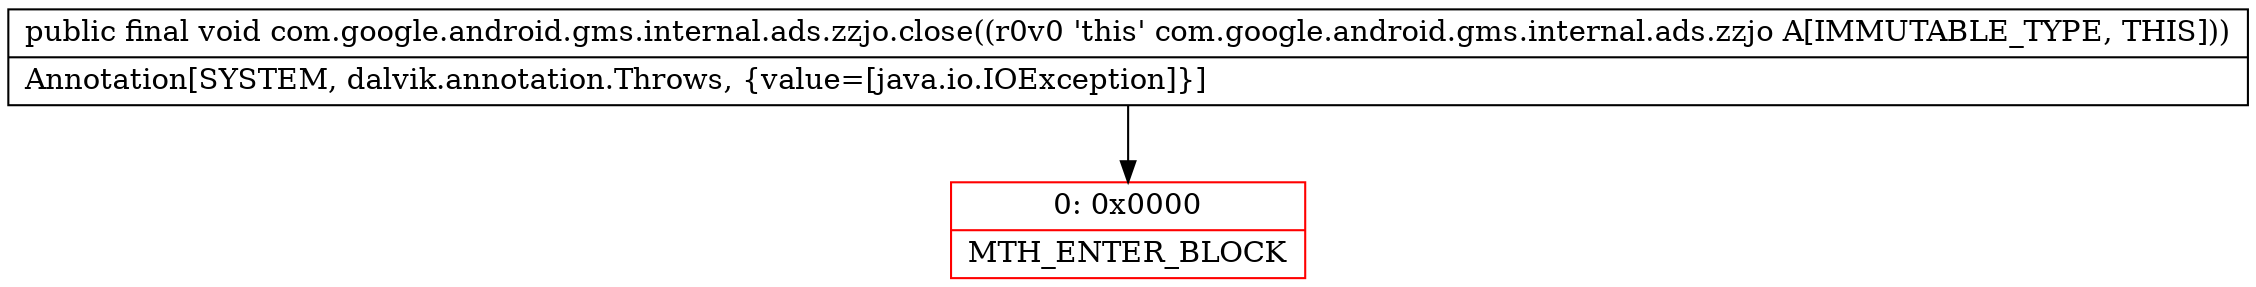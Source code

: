 digraph "CFG forcom.google.android.gms.internal.ads.zzjo.close()V" {
subgraph cluster_Region_1826637243 {
label = "R(0)";
node [shape=record,color=blue];
}
Node_0 [shape=record,color=red,label="{0\:\ 0x0000|MTH_ENTER_BLOCK\l}"];
MethodNode[shape=record,label="{public final void com.google.android.gms.internal.ads.zzjo.close((r0v0 'this' com.google.android.gms.internal.ads.zzjo A[IMMUTABLE_TYPE, THIS]))  | Annotation[SYSTEM, dalvik.annotation.Throws, \{value=[java.io.IOException]\}]\l}"];
MethodNode -> Node_0;
}

